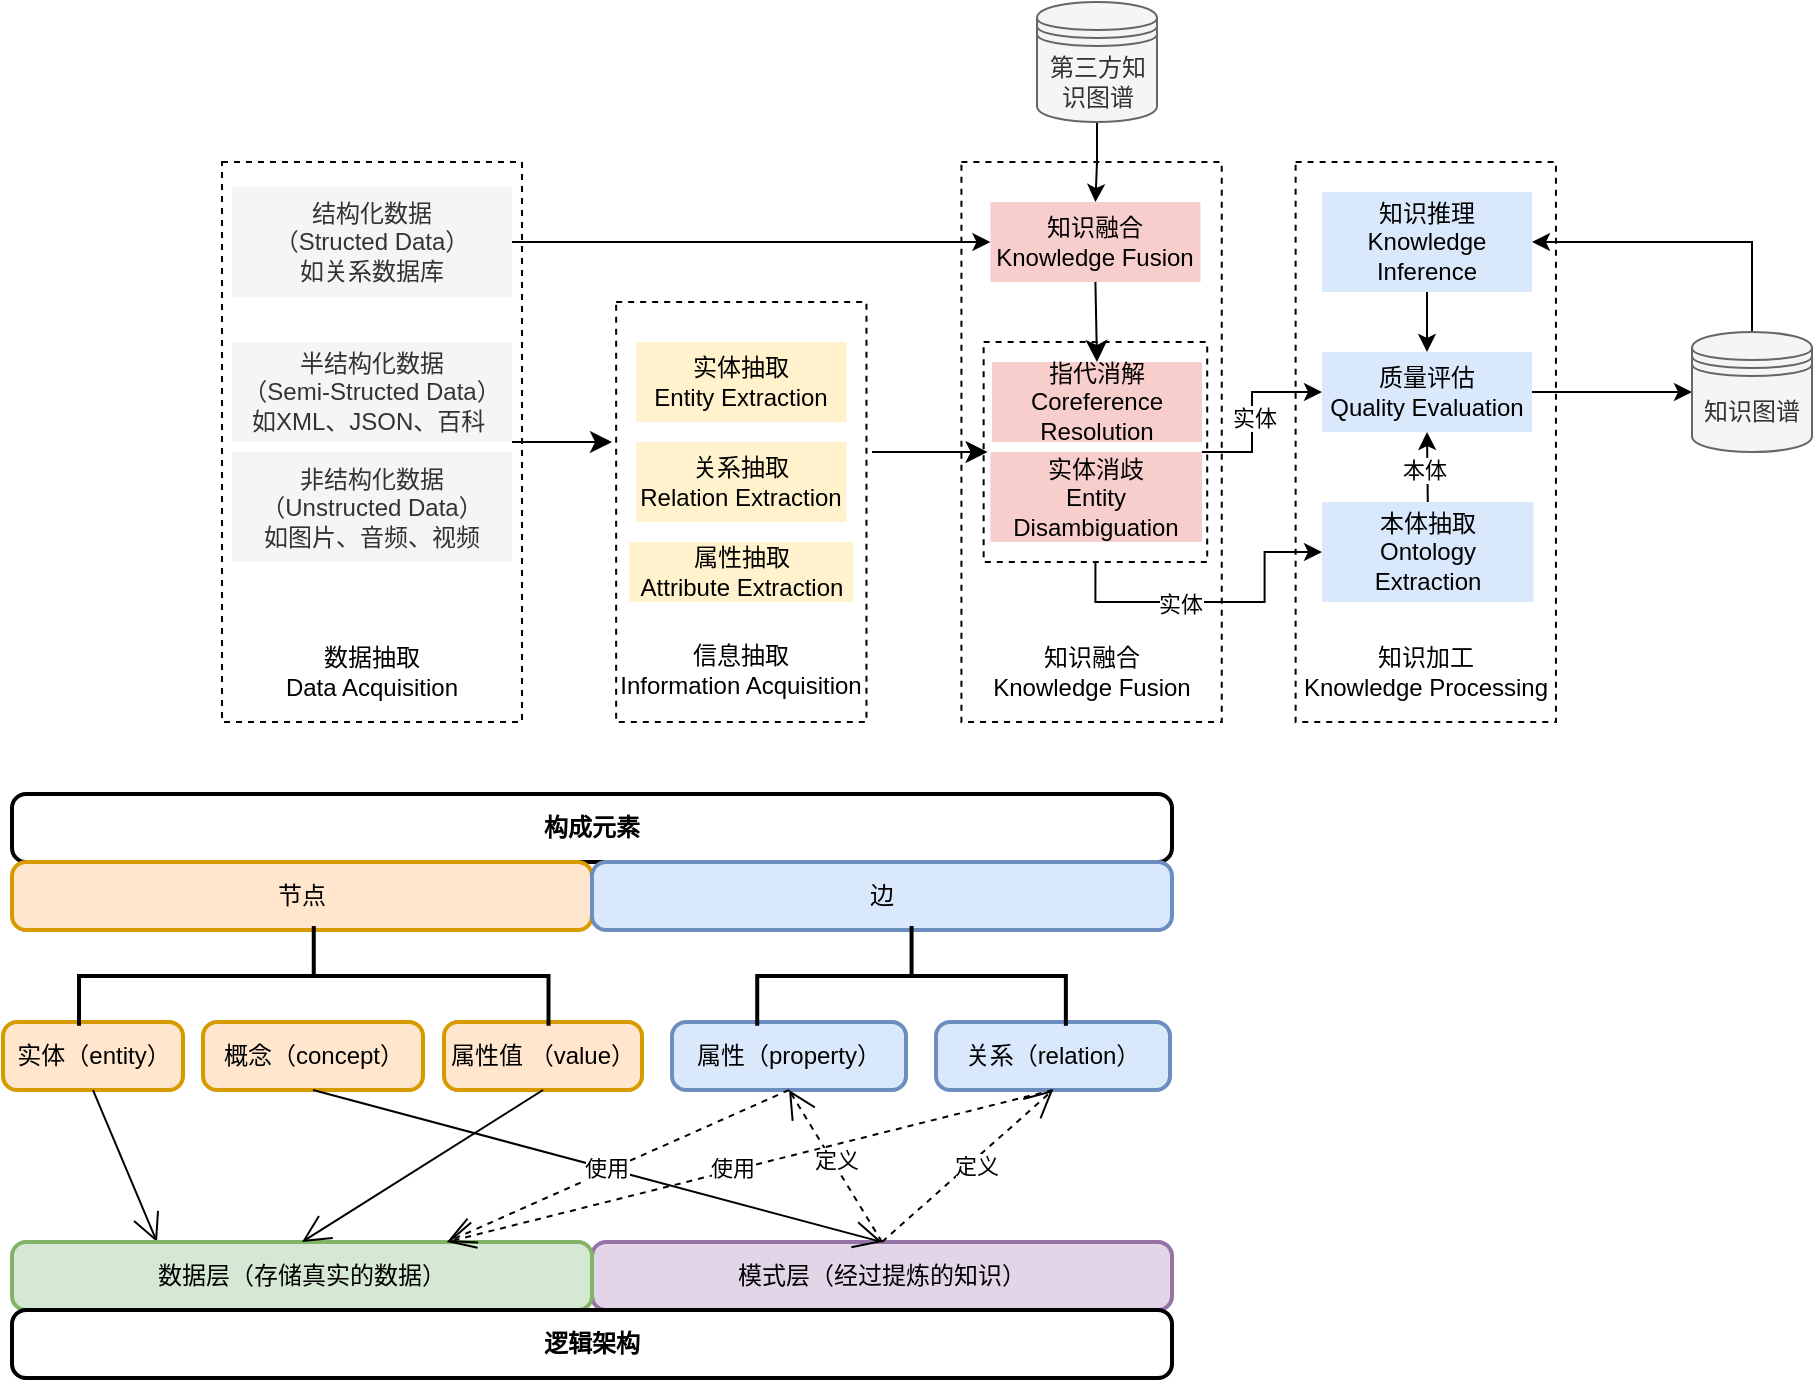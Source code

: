 <mxfile version="24.0.1" type="github">
  <diagram name="第 1 页" id="EGq3E5vETspPLSR2VidJ">
    <mxGraphModel dx="1816" dy="1678" grid="1" gridSize="10" guides="1" tooltips="1" connect="1" arrows="1" fold="1" page="1" pageScale="1" pageWidth="827" pageHeight="1169" math="0" shadow="0">
      <root>
        <mxCell id="0" />
        <mxCell id="1" parent="0" />
        <mxCell id="P-F_Z9ekdY9hJIYS4DJG-82" value="&lt;div&gt;&lt;br&gt;&lt;/div&gt;&lt;div&gt;&lt;br&gt;&lt;/div&gt;&lt;div&gt;&lt;br&gt;&lt;/div&gt;&lt;div&gt;&lt;br&gt;&lt;/div&gt;&lt;div&gt;&lt;br&gt;&lt;/div&gt;&lt;div&gt;&lt;br&gt;&lt;/div&gt;&lt;div&gt;&lt;br&gt;&lt;/div&gt;&lt;div&gt;&lt;br&gt;&lt;/div&gt;&lt;div&gt;&lt;br&gt;&lt;/div&gt;&lt;div&gt;&lt;br&gt;&lt;/div&gt;&lt;div&gt;&lt;br&gt;&lt;/div&gt;&lt;div&gt;&lt;br&gt;&lt;/div&gt;&lt;div&gt;&lt;br&gt;&lt;/div&gt;&lt;div&gt;&lt;br&gt;&lt;/div&gt;&lt;div&gt;&lt;br&gt;&lt;/div&gt;&lt;div&gt;&lt;br&gt;&lt;/div&gt;&lt;div&gt;数据抽取&lt;/div&gt;&lt;div&gt;Data Acquisition&lt;br&gt;&lt;/div&gt;" style="rounded=0;whiteSpace=wrap;html=1;dashed=1;" vertex="1" parent="1">
          <mxGeometry x="-655" y="-640" width="150" height="280" as="geometry" />
        </mxCell>
        <mxCell id="P-F_Z9ekdY9hJIYS4DJG-61" value="&lt;div&gt;&lt;br&gt;&lt;/div&gt;&lt;div&gt;&lt;br&gt;&lt;/div&gt;&lt;div&gt;&lt;br&gt;&lt;/div&gt;&lt;div&gt;&lt;br&gt;&lt;/div&gt;&lt;div&gt;&lt;br&gt;&lt;/div&gt;&lt;div&gt;&lt;br&gt;&lt;/div&gt;&lt;div&gt;&lt;br&gt;&lt;/div&gt;&lt;div&gt;&lt;br&gt;&lt;/div&gt;&lt;div&gt;&lt;br&gt;&lt;/div&gt;&lt;div&gt;&lt;br&gt;&lt;/div&gt;&lt;div&gt;&lt;br&gt;&lt;/div&gt;&lt;div&gt;&lt;br&gt;&lt;/div&gt;&lt;div&gt;&lt;br&gt;&lt;/div&gt;&lt;div&gt;&lt;br&gt;&lt;/div&gt;&lt;div&gt;&lt;br&gt;&lt;/div&gt;&lt;div&gt;&lt;br&gt;&lt;/div&gt;&lt;div&gt;知识加工&lt;/div&gt;&lt;div&gt;Knowledge Processing&lt;br&gt;&lt;/div&gt;" style="rounded=0;whiteSpace=wrap;html=1;dashed=1;" vertex="1" parent="1">
          <mxGeometry x="-118.19" y="-640" width="130.16" height="280" as="geometry" />
        </mxCell>
        <mxCell id="P-F_Z9ekdY9hJIYS4DJG-60" value="&lt;div&gt;&lt;br&gt;&lt;/div&gt;&lt;div&gt;&lt;br&gt;&lt;/div&gt;&lt;div&gt;&lt;br&gt;&lt;/div&gt;&lt;div&gt;&lt;br&gt;&lt;/div&gt;&lt;div&gt;&lt;br&gt;&lt;/div&gt;&lt;div&gt;&lt;br&gt;&lt;/div&gt;&lt;div&gt;&lt;br&gt;&lt;/div&gt;&lt;div&gt;&lt;br&gt;&lt;/div&gt;&lt;div&gt;&lt;br&gt;&lt;/div&gt;&lt;div&gt;&lt;br&gt;&lt;/div&gt;&lt;div&gt;&lt;br&gt;&lt;/div&gt;&lt;div&gt;&lt;br&gt;&lt;/div&gt;&lt;div&gt;&lt;br&gt;&lt;/div&gt;&lt;div&gt;&lt;br&gt;&lt;/div&gt;&lt;div&gt;&lt;br&gt;&lt;/div&gt;&lt;div&gt;&lt;br&gt;&lt;/div&gt;&lt;div&gt;知识融合&lt;/div&gt;&lt;div&gt;Knowledge Fusion&lt;br&gt;&lt;/div&gt;" style="rounded=0;whiteSpace=wrap;html=1;dashed=1;" vertex="1" parent="1">
          <mxGeometry x="-285.29" y="-640" width="130.16" height="280" as="geometry" />
        </mxCell>
        <mxCell id="P-F_Z9ekdY9hJIYS4DJG-57" value="&lt;div&gt;&lt;br&gt;&lt;/div&gt;&lt;div&gt;&lt;br&gt;&lt;/div&gt;&lt;div&gt;&lt;br&gt;&lt;/div&gt;&lt;div&gt;&lt;br&gt;&lt;/div&gt;&lt;div&gt;&lt;br&gt;&lt;/div&gt;&lt;div&gt;&lt;br&gt;&lt;/div&gt;&lt;div&gt;&lt;br&gt;&lt;/div&gt;&lt;div&gt;&lt;br&gt;&lt;/div&gt;&lt;div&gt;&lt;br&gt;&lt;/div&gt;&lt;div&gt;&lt;br&gt;&lt;/div&gt;&lt;div&gt;&lt;br&gt;&lt;/div&gt;&lt;div&gt;&lt;br&gt;&lt;/div&gt;&lt;div&gt;信息抽取&lt;/div&gt;&lt;div&gt;Information Acquisition&lt;/div&gt;&lt;div&gt;&lt;br&gt;&lt;/div&gt;" style="rounded=0;whiteSpace=wrap;html=1;dashed=1;" vertex="1" parent="1">
          <mxGeometry x="-457.92" y="-570" width="125.16" height="210" as="geometry" />
        </mxCell>
        <mxCell id="2" value="构成元素" style="rounded=1;absoluteArcSize=1;arcSize=14;whiteSpace=wrap;strokeWidth=2;fontStyle=1" parent="1" vertex="1">
          <mxGeometry x="-760" y="-323.99" width="580" height="34" as="geometry" />
        </mxCell>
        <mxCell id="3" value="节点" style="rounded=1;absoluteArcSize=1;arcSize=14;whiteSpace=wrap;strokeWidth=2;fillColor=#ffe6cc;strokeColor=#d79b00;" parent="1" vertex="1">
          <mxGeometry x="-760" y="-289.99" width="290" height="34" as="geometry" />
        </mxCell>
        <mxCell id="4" value="边" style="rounded=1;absoluteArcSize=1;arcSize=14;whiteSpace=wrap;strokeWidth=2;fillColor=#dae8fc;strokeColor=#6c8ebf;" parent="1" vertex="1">
          <mxGeometry x="-470" y="-289.99" width="290" height="34" as="geometry" />
        </mxCell>
        <mxCell id="P-F_Z9ekdY9hJIYS4DJG-11" value="实体（entity）" style="rounded=1;absoluteArcSize=1;arcSize=14;whiteSpace=wrap;strokeWidth=2;fillColor=#ffe6cc;strokeColor=#d79b00;" vertex="1" parent="1">
          <mxGeometry x="-764.5" y="-209.99" width="90" height="34" as="geometry" />
        </mxCell>
        <mxCell id="P-F_Z9ekdY9hJIYS4DJG-12" value="概念（concept）" style="rounded=1;absoluteArcSize=1;arcSize=14;whiteSpace=wrap;strokeWidth=2;fillColor=#ffe6cc;strokeColor=#d79b00;" vertex="1" parent="1">
          <mxGeometry x="-664.5" y="-209.99" width="110" height="34" as="geometry" />
        </mxCell>
        <mxCell id="P-F_Z9ekdY9hJIYS4DJG-13" value="属性值 （value）" style="rounded=1;absoluteArcSize=1;arcSize=14;whiteSpace=wrap;strokeWidth=2;fillColor=#ffe6cc;strokeColor=#d79b00;" vertex="1" parent="1">
          <mxGeometry x="-544" y="-209.99" width="99" height="34" as="geometry" />
        </mxCell>
        <mxCell id="P-F_Z9ekdY9hJIYS4DJG-14" value="属性（property）" style="rounded=1;absoluteArcSize=1;arcSize=14;whiteSpace=wrap;strokeWidth=2;fillColor=#dae8fc;strokeColor=#6c8ebf;" vertex="1" parent="1">
          <mxGeometry x="-430" y="-210" width="117" height="34" as="geometry" />
        </mxCell>
        <mxCell id="P-F_Z9ekdY9hJIYS4DJG-15" value="关系（relation）" style="rounded=1;absoluteArcSize=1;arcSize=14;whiteSpace=wrap;strokeWidth=2;fillColor=#dae8fc;strokeColor=#6c8ebf;" vertex="1" parent="1">
          <mxGeometry x="-298" y="-210" width="117" height="34" as="geometry" />
        </mxCell>
        <mxCell id="P-F_Z9ekdY9hJIYS4DJG-19" value="" style="strokeWidth=2;html=1;shape=mxgraph.flowchart.annotation_2;align=left;labelPosition=right;pointerEvents=1;rotation=90;" vertex="1" parent="1">
          <mxGeometry x="-634.05" y="-350.42" width="49.87" height="234.75" as="geometry" />
        </mxCell>
        <mxCell id="P-F_Z9ekdY9hJIYS4DJG-20" value="" style="strokeWidth=2;html=1;shape=mxgraph.flowchart.annotation_2;align=left;labelPosition=right;pointerEvents=1;rotation=90;" vertex="1" parent="1">
          <mxGeometry x="-335.16" y="-310.21" width="49.87" height="154.32" as="geometry" />
        </mxCell>
        <mxCell id="P-F_Z9ekdY9hJIYS4DJG-24" value="" style="endArrow=open;endFill=1;endSize=12;html=1;rounded=0;exitX=0.5;exitY=1;exitDx=0;exitDy=0;entryX=0.25;entryY=0;entryDx=0;entryDy=0;" edge="1" parent="1" source="P-F_Z9ekdY9hJIYS4DJG-11" target="P-F_Z9ekdY9hJIYS4DJG-22">
          <mxGeometry width="160" relative="1" as="geometry">
            <mxPoint x="-560" y="-250" as="sourcePoint" />
            <mxPoint x="-400" y="-250" as="targetPoint" />
          </mxGeometry>
        </mxCell>
        <mxCell id="P-F_Z9ekdY9hJIYS4DJG-21" value="模式层（经过提炼的知识）" style="rounded=1;absoluteArcSize=1;arcSize=14;whiteSpace=wrap;strokeWidth=2;fillColor=#e1d5e7;strokeColor=#9673a6;" vertex="1" parent="1">
          <mxGeometry x="-470" y="-100" width="290" height="34" as="geometry" />
        </mxCell>
        <mxCell id="P-F_Z9ekdY9hJIYS4DJG-22" value="数据层（存储真实的数据）" style="rounded=1;absoluteArcSize=1;arcSize=14;whiteSpace=wrap;strokeWidth=2;fillColor=#d5e8d4;strokeColor=#82b366;" vertex="1" parent="1">
          <mxGeometry x="-760" y="-100" width="290" height="34" as="geometry" />
        </mxCell>
        <mxCell id="P-F_Z9ekdY9hJIYS4DJG-25" value="" style="endArrow=open;endFill=1;endSize=12;html=1;rounded=0;exitX=0.5;exitY=1;exitDx=0;exitDy=0;entryX=0.5;entryY=0;entryDx=0;entryDy=0;" edge="1" parent="1" source="P-F_Z9ekdY9hJIYS4DJG-13" target="P-F_Z9ekdY9hJIYS4DJG-22">
          <mxGeometry width="160" relative="1" as="geometry">
            <mxPoint x="-709" y="-166" as="sourcePoint" />
            <mxPoint x="-350" y="-80" as="targetPoint" />
          </mxGeometry>
        </mxCell>
        <mxCell id="P-F_Z9ekdY9hJIYS4DJG-26" value="" style="endArrow=open;endFill=1;endSize=12;html=1;rounded=0;exitX=0.5;exitY=1;exitDx=0;exitDy=0;entryX=0.5;entryY=0;entryDx=0;entryDy=0;" edge="1" parent="1" source="P-F_Z9ekdY9hJIYS4DJG-12" target="P-F_Z9ekdY9hJIYS4DJG-21">
          <mxGeometry width="160" relative="1" as="geometry">
            <mxPoint x="-484" y="-166" as="sourcePoint" />
            <mxPoint x="-599" y="-90" as="targetPoint" />
          </mxGeometry>
        </mxCell>
        <mxCell id="P-F_Z9ekdY9hJIYS4DJG-27" value="" style="endArrow=open;endFill=1;endSize=12;html=1;rounded=0;entryX=0.5;entryY=1;entryDx=0;entryDy=0;exitX=0.5;exitY=0;exitDx=0;exitDy=0;dashed=1;" edge="1" parent="1" source="P-F_Z9ekdY9hJIYS4DJG-21" target="P-F_Z9ekdY9hJIYS4DJG-14">
          <mxGeometry width="160" relative="1" as="geometry">
            <mxPoint x="-200" y="-110" as="sourcePoint" />
            <mxPoint x="-304" y="-90" as="targetPoint" />
          </mxGeometry>
        </mxCell>
        <mxCell id="P-F_Z9ekdY9hJIYS4DJG-28" value="定义" style="edgeLabel;html=1;align=center;verticalAlign=middle;resizable=0;points=[];" vertex="1" connectable="0" parent="P-F_Z9ekdY9hJIYS4DJG-27">
          <mxGeometry x="0.06" y="-2" relative="1" as="geometry">
            <mxPoint as="offset" />
          </mxGeometry>
        </mxCell>
        <mxCell id="P-F_Z9ekdY9hJIYS4DJG-29" value="" style="endArrow=open;endFill=1;endSize=12;html=1;rounded=0;entryX=0.5;entryY=1;entryDx=0;entryDy=0;exitX=0.5;exitY=0;exitDx=0;exitDy=0;dashed=1;" edge="1" parent="1" source="P-F_Z9ekdY9hJIYS4DJG-21" target="P-F_Z9ekdY9hJIYS4DJG-15">
          <mxGeometry width="160" relative="1" as="geometry">
            <mxPoint x="-304" y="-90" as="sourcePoint" />
            <mxPoint x="-361" y="-166" as="targetPoint" />
          </mxGeometry>
        </mxCell>
        <mxCell id="P-F_Z9ekdY9hJIYS4DJG-30" value="定义" style="edgeLabel;html=1;align=center;verticalAlign=middle;resizable=0;points=[];" vertex="1" connectable="0" parent="P-F_Z9ekdY9hJIYS4DJG-29">
          <mxGeometry x="0.06" y="-2" relative="1" as="geometry">
            <mxPoint as="offset" />
          </mxGeometry>
        </mxCell>
        <mxCell id="P-F_Z9ekdY9hJIYS4DJG-35" value="逻辑架构" style="rounded=1;absoluteArcSize=1;arcSize=14;whiteSpace=wrap;strokeWidth=2;fontStyle=1" vertex="1" parent="1">
          <mxGeometry x="-760" y="-66" width="580" height="34" as="geometry" />
        </mxCell>
        <mxCell id="P-F_Z9ekdY9hJIYS4DJG-31" value="s" style="endArrow=open;endFill=1;endSize=12;html=1;rounded=0;entryX=0.75;entryY=0;entryDx=0;entryDy=0;exitX=0.5;exitY=1;exitDx=0;exitDy=0;dashed=1;" edge="1" parent="1" source="P-F_Z9ekdY9hJIYS4DJG-14" target="P-F_Z9ekdY9hJIYS4DJG-22">
          <mxGeometry width="160" relative="1" as="geometry">
            <mxPoint x="-304" y="-90" as="sourcePoint" />
            <mxPoint x="-361" y="-166" as="targetPoint" />
          </mxGeometry>
        </mxCell>
        <mxCell id="P-F_Z9ekdY9hJIYS4DJG-32" value="使用" style="edgeLabel;html=1;align=center;verticalAlign=middle;resizable=0;points=[];" vertex="1" connectable="0" parent="P-F_Z9ekdY9hJIYS4DJG-31">
          <mxGeometry x="0.06" y="-2" relative="1" as="geometry">
            <mxPoint as="offset" />
          </mxGeometry>
        </mxCell>
        <mxCell id="P-F_Z9ekdY9hJIYS4DJG-33" value="s" style="endArrow=open;endFill=1;endSize=12;html=1;rounded=0;entryX=0.75;entryY=0;entryDx=0;entryDy=0;exitX=0.5;exitY=1;exitDx=0;exitDy=0;dashed=1;" edge="1" parent="1" source="P-F_Z9ekdY9hJIYS4DJG-15" target="P-F_Z9ekdY9hJIYS4DJG-22">
          <mxGeometry width="160" relative="1" as="geometry">
            <mxPoint x="-361" y="-166" as="sourcePoint" />
            <mxPoint x="-599" y="-90" as="targetPoint" />
          </mxGeometry>
        </mxCell>
        <mxCell id="P-F_Z9ekdY9hJIYS4DJG-34" value="使用" style="edgeLabel;html=1;align=center;verticalAlign=middle;resizable=0;points=[];" vertex="1" connectable="0" parent="P-F_Z9ekdY9hJIYS4DJG-33">
          <mxGeometry x="0.06" y="-2" relative="1" as="geometry">
            <mxPoint as="offset" />
          </mxGeometry>
        </mxCell>
        <mxCell id="P-F_Z9ekdY9hJIYS4DJG-78" style="edgeStyle=orthogonalEdgeStyle;rounded=0;orthogonalLoop=1;jettySize=auto;html=1;exitX=1;exitY=0.5;exitDx=0;exitDy=0;entryX=0;entryY=0.5;entryDx=0;entryDy=0;" edge="1" parent="1" source="P-F_Z9ekdY9hJIYS4DJG-37" target="P-F_Z9ekdY9hJIYS4DJG-47">
          <mxGeometry relative="1" as="geometry" />
        </mxCell>
        <mxCell id="P-F_Z9ekdY9hJIYS4DJG-37" value="结构化数据&lt;div&gt;（Structed Data）&lt;/div&gt;&lt;div&gt;如关系数据库&lt;/div&gt;" style="rounded=0;whiteSpace=wrap;html=1;align=center;strokeColor=none;fillColor=#f5f5f5;fontColor=#333333;" vertex="1" parent="1">
          <mxGeometry x="-650" y="-627.5" width="140" height="55" as="geometry" />
        </mxCell>
        <mxCell id="P-F_Z9ekdY9hJIYS4DJG-38" value="非结构化数据&lt;div&gt;&lt;div style=&quot;&quot;&gt;&lt;span style=&quot;background-color: initial;&quot;&gt;（Unstructed Data）&lt;/span&gt;&lt;/div&gt;&lt;div&gt;如图片、音频、视频&lt;/div&gt;&lt;/div&gt;" style="rounded=0;whiteSpace=wrap;html=1;align=center;strokeColor=none;fillColor=#f5f5f5;fontColor=#333333;" vertex="1" parent="1">
          <mxGeometry x="-650" y="-495" width="140" height="55" as="geometry" />
        </mxCell>
        <mxCell id="P-F_Z9ekdY9hJIYS4DJG-39" value="半结构化数据&lt;div&gt;（Semi-Structed Data）&lt;/div&gt;&lt;div&gt;如XML、JSON、百科&amp;nbsp;&lt;/div&gt;" style="rounded=0;whiteSpace=wrap;html=1;align=center;strokeColor=none;fillColor=#f5f5f5;fontColor=#333333;" vertex="1" parent="1">
          <mxGeometry x="-650" y="-550" width="140" height="50" as="geometry" />
        </mxCell>
        <mxCell id="P-F_Z9ekdY9hJIYS4DJG-40" value="实体抽取&lt;div&gt;Entity Extraction&lt;/div&gt;" style="rounded=0;whiteSpace=wrap;html=1;align=center;strokeColor=none;fillColor=#fff2cc;" vertex="1" parent="1">
          <mxGeometry x="-447.84" y="-550" width="105" height="40" as="geometry" />
        </mxCell>
        <mxCell id="P-F_Z9ekdY9hJIYS4DJG-41" value="关系抽取&lt;div&gt;Relation Extraction&lt;/div&gt;" style="rounded=0;whiteSpace=wrap;html=1;align=center;strokeColor=none;fillColor=#fff2cc;" vertex="1" parent="1">
          <mxGeometry x="-447.84" y="-500" width="105" height="40" as="geometry" />
        </mxCell>
        <mxCell id="P-F_Z9ekdY9hJIYS4DJG-42" value="属性抽取&lt;div&gt;Attribute Extraction&lt;/div&gt;" style="rounded=0;whiteSpace=wrap;html=1;align=center;strokeColor=none;fillColor=#fff2cc;" vertex="1" parent="1">
          <mxGeometry x="-451.34" y="-450" width="112" height="30" as="geometry" />
        </mxCell>
        <mxCell id="P-F_Z9ekdY9hJIYS4DJG-79" style="edgeStyle=orthogonalEdgeStyle;rounded=0;orthogonalLoop=1;jettySize=auto;html=1;exitX=0.5;exitY=1;exitDx=0;exitDy=0;entryX=0.5;entryY=0;entryDx=0;entryDy=0;" edge="1" parent="1" source="P-F_Z9ekdY9hJIYS4DJG-46" target="P-F_Z9ekdY9hJIYS4DJG-47">
          <mxGeometry relative="1" as="geometry" />
        </mxCell>
        <mxCell id="P-F_Z9ekdY9hJIYS4DJG-46" value="第三方知识图谱" style="shape=datastore;whiteSpace=wrap;html=1;fillColor=#f5f5f5;strokeColor=#666666;fontColor=#333333;" vertex="1" parent="1">
          <mxGeometry x="-247.5" y="-720" width="60" height="60" as="geometry" />
        </mxCell>
        <mxCell id="P-F_Z9ekdY9hJIYS4DJG-47" value="知识融合&lt;div&gt;Knowledge Fusion&lt;/div&gt;" style="rounded=0;whiteSpace=wrap;html=1;align=center;strokeColor=none;fillColor=#f8cecc;" vertex="1" parent="1">
          <mxGeometry x="-270.79" y="-620" width="105" height="40" as="geometry" />
        </mxCell>
        <mxCell id="P-F_Z9ekdY9hJIYS4DJG-74" style="edgeStyle=orthogonalEdgeStyle;rounded=0;orthogonalLoop=1;jettySize=auto;html=1;exitX=0.5;exitY=1;exitDx=0;exitDy=0;entryX=0;entryY=0.5;entryDx=0;entryDy=0;" edge="1" parent="1" source="P-F_Z9ekdY9hJIYS4DJG-73" target="P-F_Z9ekdY9hJIYS4DJG-52">
          <mxGeometry relative="1" as="geometry" />
        </mxCell>
        <mxCell id="P-F_Z9ekdY9hJIYS4DJG-75" value="实体" style="edgeLabel;html=1;align=center;verticalAlign=middle;resizable=0;points=[];" vertex="1" connectable="0" parent="P-F_Z9ekdY9hJIYS4DJG-74">
          <mxGeometry x="-0.216" y="-1" relative="1" as="geometry">
            <mxPoint as="offset" />
          </mxGeometry>
        </mxCell>
        <mxCell id="P-F_Z9ekdY9hJIYS4DJG-73" value="&lt;div&gt;&lt;br&gt;&lt;/div&gt;" style="rounded=0;whiteSpace=wrap;html=1;dashed=1;" vertex="1" parent="1">
          <mxGeometry x="-274.18" y="-550" width="111.79" height="110" as="geometry" />
        </mxCell>
        <mxCell id="P-F_Z9ekdY9hJIYS4DJG-48" value="指代消解&lt;div&gt;Coreference Resolution&lt;/div&gt;" style="rounded=0;whiteSpace=wrap;html=1;align=center;strokeColor=none;fillColor=#f8cecc;" vertex="1" parent="1">
          <mxGeometry x="-270.0" y="-540" width="105" height="40" as="geometry" />
        </mxCell>
        <mxCell id="P-F_Z9ekdY9hJIYS4DJG-76" style="edgeStyle=orthogonalEdgeStyle;rounded=0;orthogonalLoop=1;jettySize=auto;html=1;exitX=1;exitY=0;exitDx=0;exitDy=0;entryX=0;entryY=0.5;entryDx=0;entryDy=0;" edge="1" parent="1" source="P-F_Z9ekdY9hJIYS4DJG-49" target="P-F_Z9ekdY9hJIYS4DJG-51">
          <mxGeometry relative="1" as="geometry">
            <Array as="points">
              <mxPoint x="-140" y="-495" />
              <mxPoint x="-140" y="-525" />
            </Array>
          </mxGeometry>
        </mxCell>
        <mxCell id="P-F_Z9ekdY9hJIYS4DJG-77" value="实体" style="edgeLabel;html=1;align=center;verticalAlign=middle;resizable=0;points=[];" vertex="1" connectable="0" parent="P-F_Z9ekdY9hJIYS4DJG-76">
          <mxGeometry x="-0.07" y="-1" relative="1" as="geometry">
            <mxPoint as="offset" />
          </mxGeometry>
        </mxCell>
        <mxCell id="P-F_Z9ekdY9hJIYS4DJG-49" value="实体消歧&lt;div&gt;Entity Disambiguation&lt;/div&gt;" style="rounded=0;whiteSpace=wrap;html=1;align=center;strokeColor=none;fillColor=#f8cecc;" vertex="1" parent="1">
          <mxGeometry x="-270.79" y="-495" width="105.79" height="45" as="geometry" />
        </mxCell>
        <mxCell id="P-F_Z9ekdY9hJIYS4DJG-72" style="edgeStyle=orthogonalEdgeStyle;rounded=0;orthogonalLoop=1;jettySize=auto;html=1;exitX=0.5;exitY=1;exitDx=0;exitDy=0;entryX=0.5;entryY=0;entryDx=0;entryDy=0;" edge="1" parent="1" source="P-F_Z9ekdY9hJIYS4DJG-50" target="P-F_Z9ekdY9hJIYS4DJG-51">
          <mxGeometry relative="1" as="geometry" />
        </mxCell>
        <mxCell id="P-F_Z9ekdY9hJIYS4DJG-50" value="知识推理&lt;div&gt;Knowledge Inference&lt;/div&gt;" style="rounded=0;whiteSpace=wrap;html=1;align=center;strokeColor=none;fillColor=#dae8fc;" vertex="1" parent="1">
          <mxGeometry x="-105" y="-625" width="105" height="50" as="geometry" />
        </mxCell>
        <mxCell id="P-F_Z9ekdY9hJIYS4DJG-80" style="edgeStyle=orthogonalEdgeStyle;rounded=0;orthogonalLoop=1;jettySize=auto;html=1;exitX=1;exitY=0.5;exitDx=0;exitDy=0;entryX=0;entryY=0.5;entryDx=0;entryDy=0;" edge="1" parent="1" source="P-F_Z9ekdY9hJIYS4DJG-51" target="P-F_Z9ekdY9hJIYS4DJG-53">
          <mxGeometry relative="1" as="geometry" />
        </mxCell>
        <mxCell id="P-F_Z9ekdY9hJIYS4DJG-51" value="质量评估&lt;div&gt;Quality Evaluation&lt;/div&gt;" style="rounded=0;whiteSpace=wrap;html=1;align=center;strokeColor=none;fillColor=#dae8fc;" vertex="1" parent="1">
          <mxGeometry x="-105.0" y="-545" width="105" height="40" as="geometry" />
        </mxCell>
        <mxCell id="P-F_Z9ekdY9hJIYS4DJG-66" style="edgeStyle=orthogonalEdgeStyle;rounded=0;orthogonalLoop=1;jettySize=auto;html=1;exitX=0.5;exitY=0;exitDx=0;exitDy=0;entryX=0.5;entryY=1;entryDx=0;entryDy=0;" edge="1" parent="1" source="P-F_Z9ekdY9hJIYS4DJG-52" target="P-F_Z9ekdY9hJIYS4DJG-51">
          <mxGeometry relative="1" as="geometry" />
        </mxCell>
        <mxCell id="P-F_Z9ekdY9hJIYS4DJG-68" value="本体" style="edgeLabel;html=1;align=center;verticalAlign=middle;resizable=0;points=[];" vertex="1" connectable="0" parent="P-F_Z9ekdY9hJIYS4DJG-66">
          <mxGeometry x="-0.058" y="2" relative="1" as="geometry">
            <mxPoint as="offset" />
          </mxGeometry>
        </mxCell>
        <mxCell id="P-F_Z9ekdY9hJIYS4DJG-52" value="本体抽取&lt;div&gt;Ontology Extraction&lt;/div&gt;" style="rounded=0;whiteSpace=wrap;html=1;align=center;strokeColor=none;fillColor=#dae8fc;" vertex="1" parent="1">
          <mxGeometry x="-105" y="-470" width="105.79" height="50" as="geometry" />
        </mxCell>
        <mxCell id="P-F_Z9ekdY9hJIYS4DJG-81" style="edgeStyle=orthogonalEdgeStyle;rounded=0;orthogonalLoop=1;jettySize=auto;html=1;exitX=0.5;exitY=0;exitDx=0;exitDy=0;entryX=1;entryY=0.5;entryDx=0;entryDy=0;" edge="1" parent="1" source="P-F_Z9ekdY9hJIYS4DJG-53" target="P-F_Z9ekdY9hJIYS4DJG-50">
          <mxGeometry relative="1" as="geometry" />
        </mxCell>
        <mxCell id="P-F_Z9ekdY9hJIYS4DJG-53" value="知识图谱" style="shape=datastore;whiteSpace=wrap;html=1;fillColor=#f5f5f5;strokeColor=#666666;fontColor=#333333;" vertex="1" parent="1">
          <mxGeometry x="80.0" y="-555" width="60" height="60" as="geometry" />
        </mxCell>
        <mxCell id="P-F_Z9ekdY9hJIYS4DJG-55" value="" style="edgeStyle=segmentEdgeStyle;endArrow=classic;html=1;curved=0;rounded=0;endSize=8;startSize=8;exitX=1;exitY=1;exitDx=0;exitDy=0;" edge="1" parent="1" source="P-F_Z9ekdY9hJIYS4DJG-39">
          <mxGeometry width="50" height="50" relative="1" as="geometry">
            <mxPoint x="-500" y="-500" as="sourcePoint" />
            <mxPoint x="-460" y="-500" as="targetPoint" />
          </mxGeometry>
        </mxCell>
        <mxCell id="P-F_Z9ekdY9hJIYS4DJG-58" value="" style="edgeStyle=segmentEdgeStyle;endArrow=classic;html=1;curved=0;rounded=0;endSize=8;startSize=8;" edge="1" parent="1">
          <mxGeometry width="50" height="50" relative="1" as="geometry">
            <mxPoint x="-330" y="-495" as="sourcePoint" />
            <mxPoint x="-272.21" y="-495" as="targetPoint" />
            <Array as="points">
              <mxPoint x="-307.21" y="-495" />
              <mxPoint x="-307.21" y="-495" />
            </Array>
          </mxGeometry>
        </mxCell>
        <mxCell id="P-F_Z9ekdY9hJIYS4DJG-59" value="" style="edgeStyle=segmentEdgeStyle;endArrow=classic;html=1;curved=0;rounded=0;endSize=8;startSize=8;exitX=0.5;exitY=1;exitDx=0;exitDy=0;entryX=0.5;entryY=0;entryDx=0;entryDy=0;" edge="1" parent="1" source="P-F_Z9ekdY9hJIYS4DJG-47" target="P-F_Z9ekdY9hJIYS4DJG-48">
          <mxGeometry width="50" height="50" relative="1" as="geometry">
            <mxPoint x="-315.29" y="-490" as="sourcePoint" />
            <mxPoint x="-275.29" y="-490" as="targetPoint" />
          </mxGeometry>
        </mxCell>
      </root>
    </mxGraphModel>
  </diagram>
</mxfile>
